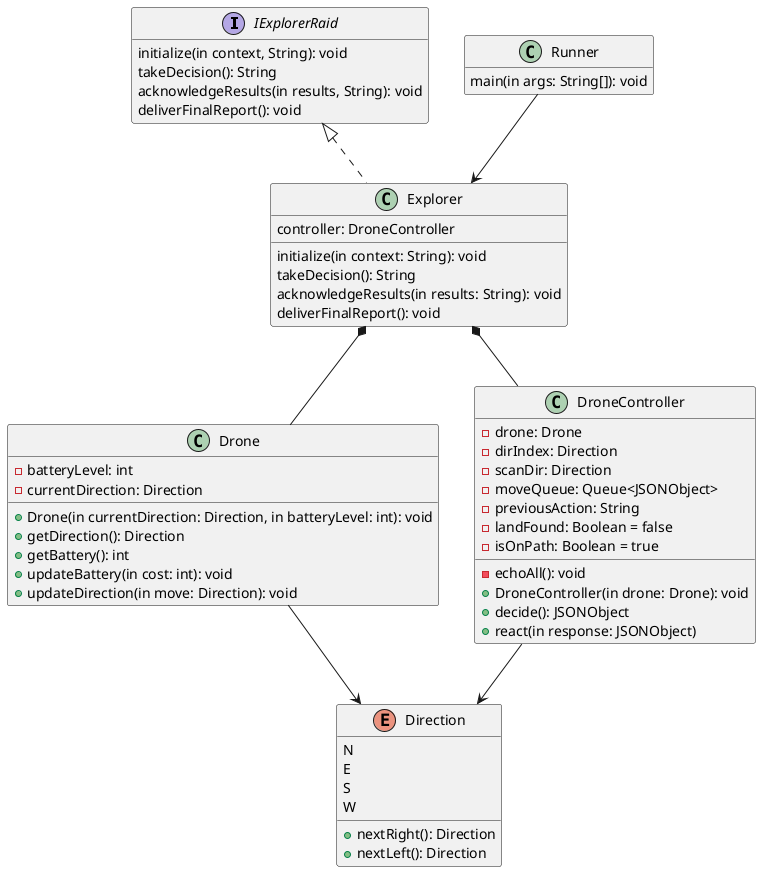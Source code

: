 @startuml Class Diagram

interface IExplorerRaid {
    initialize(in context, String): void
    takeDecision(): String
    acknowledgeResults(in results, String): void
    deliverFinalReport(): void
}
class Runner {
    main(in args: String[]): void
}

class Explorer {
    controller: DroneController
    initialize(in context: String): void
    takeDecision(): String
    acknowledgeResults(in results: String): void
    deliverFinalReport(): void
}

class Drone {
    - batteryLevel: int
    - currentDirection: Direction
    + Drone(in currentDirection: Direction, in batteryLevel: int): void
    + getDirection(): Direction
    + getBattery(): int
    + updateBattery(in cost: int): void
    + updateDirection(in move: Direction): void
}

class DroneController {
    - drone: Drone
    - dirIndex: Direction
    - scanDir: Direction
    - moveQueue: Queue<JSONObject>
    - previousAction: String
    - landFound: Boolean = false
    - isOnPath: Boolean = true
    - echoAll(): void
    + DroneController(in drone: Drone): void
    + decide(): JSONObject
    + react(in response: JSONObject)
}

enum Direction {
    N
    E
    S
    W
    + nextRight(): Direction
    + nextLeft(): Direction
}

hide empty members

class Explorer implements IExplorerRaid
Runner --> Explorer
Explorer *-- Drone
Explorer *-- DroneController
Drone --> Direction
DroneController --> Direction
@enduml